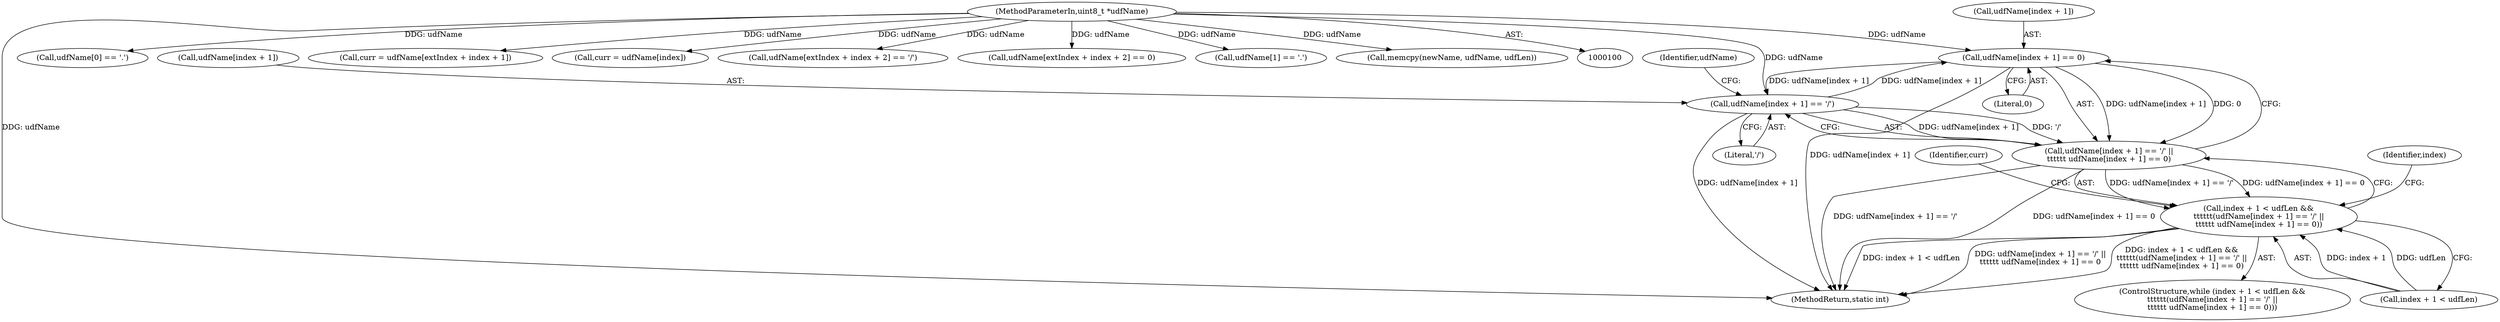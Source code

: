 digraph "0_linux_0e5cc9a40ada6046e6bc3bdfcd0c0d7e4b706b14_4@array" {
"1000209" [label="(Call,udfName[index + 1] == 0)"];
"1000202" [label="(Call,udfName[index + 1] == '/')"];
"1000209" [label="(Call,udfName[index + 1] == 0)"];
"1000103" [label="(MethodParameterIn,uint8_t *udfName)"];
"1000201" [label="(Call,udfName[index + 1] == '/' ||\n\t\t\t\t\t\t udfName[index + 1] == 0)"];
"1000195" [label="(Call,index + 1 < udfLen &&\n\t\t\t\t\t\t(udfName[index + 1] == '/' ||\n\t\t\t\t\t\t udfName[index + 1] == 0))"];
"1000209" [label="(Call,udfName[index + 1] == 0)"];
"1000133" [label="(Call,udfName[0] == '.')"];
"1000194" [label="(ControlStructure,while (index + 1 < udfLen &&\n\t\t\t\t\t\t(udfName[index + 1] == '/' ||\n\t\t\t\t\t\t udfName[index + 1] == 0)))"];
"1000463" [label="(MethodReturn,static int)"];
"1000210" [label="(Call,udfName[index + 1])"];
"1000203" [label="(Call,udfName[index + 1])"];
"1000295" [label="(Call,curr = udfName[extIndex + index + 1])"];
"1000195" [label="(Call,index + 1 < udfLen &&\n\t\t\t\t\t\t(udfName[index + 1] == '/' ||\n\t\t\t\t\t\t udfName[index + 1] == 0))"];
"1000174" [label="(Call,curr = udfName[index])"];
"1000335" [label="(Call,udfName[extIndex + index + 2] == '/')"];
"1000344" [label="(Call,udfName[extIndex + index + 2] == 0)"];
"1000211" [label="(Identifier,udfName)"];
"1000217" [label="(Identifier,index)"];
"1000201" [label="(Call,udfName[index + 1] == '/' ||\n\t\t\t\t\t\t udfName[index + 1] == 0)"];
"1000103" [label="(MethodParameterIn,uint8_t *udfName)"];
"1000146" [label="(Call,udfName[1] == '.')"];
"1000221" [label="(Identifier,curr)"];
"1000215" [label="(Literal,0)"];
"1000158" [label="(Call,memcpy(newName, udfName, udfLen))"];
"1000196" [label="(Call,index + 1 < udfLen)"];
"1000208" [label="(Literal,'/')"];
"1000202" [label="(Call,udfName[index + 1] == '/')"];
"1000209" -> "1000201"  [label="AST: "];
"1000209" -> "1000215"  [label="CFG: "];
"1000210" -> "1000209"  [label="AST: "];
"1000215" -> "1000209"  [label="AST: "];
"1000201" -> "1000209"  [label="CFG: "];
"1000209" -> "1000463"  [label="DDG: udfName[index + 1]"];
"1000209" -> "1000202"  [label="DDG: udfName[index + 1]"];
"1000209" -> "1000201"  [label="DDG: udfName[index + 1]"];
"1000209" -> "1000201"  [label="DDG: 0"];
"1000202" -> "1000209"  [label="DDG: udfName[index + 1]"];
"1000103" -> "1000209"  [label="DDG: udfName"];
"1000202" -> "1000201"  [label="AST: "];
"1000202" -> "1000208"  [label="CFG: "];
"1000203" -> "1000202"  [label="AST: "];
"1000208" -> "1000202"  [label="AST: "];
"1000211" -> "1000202"  [label="CFG: "];
"1000201" -> "1000202"  [label="CFG: "];
"1000202" -> "1000463"  [label="DDG: udfName[index + 1]"];
"1000202" -> "1000201"  [label="DDG: udfName[index + 1]"];
"1000202" -> "1000201"  [label="DDG: '/'"];
"1000103" -> "1000202"  [label="DDG: udfName"];
"1000103" -> "1000100"  [label="AST: "];
"1000103" -> "1000463"  [label="DDG: udfName"];
"1000103" -> "1000133"  [label="DDG: udfName"];
"1000103" -> "1000146"  [label="DDG: udfName"];
"1000103" -> "1000158"  [label="DDG: udfName"];
"1000103" -> "1000174"  [label="DDG: udfName"];
"1000103" -> "1000295"  [label="DDG: udfName"];
"1000103" -> "1000335"  [label="DDG: udfName"];
"1000103" -> "1000344"  [label="DDG: udfName"];
"1000201" -> "1000195"  [label="AST: "];
"1000195" -> "1000201"  [label="CFG: "];
"1000201" -> "1000463"  [label="DDG: udfName[index + 1] == 0"];
"1000201" -> "1000463"  [label="DDG: udfName[index + 1] == '/'"];
"1000201" -> "1000195"  [label="DDG: udfName[index + 1] == '/'"];
"1000201" -> "1000195"  [label="DDG: udfName[index + 1] == 0"];
"1000195" -> "1000194"  [label="AST: "];
"1000195" -> "1000196"  [label="CFG: "];
"1000196" -> "1000195"  [label="AST: "];
"1000217" -> "1000195"  [label="CFG: "];
"1000221" -> "1000195"  [label="CFG: "];
"1000195" -> "1000463"  [label="DDG: udfName[index + 1] == '/' ||\n\t\t\t\t\t\t udfName[index + 1] == 0"];
"1000195" -> "1000463"  [label="DDG: index + 1 < udfLen &&\n\t\t\t\t\t\t(udfName[index + 1] == '/' ||\n\t\t\t\t\t\t udfName[index + 1] == 0)"];
"1000195" -> "1000463"  [label="DDG: index + 1 < udfLen"];
"1000196" -> "1000195"  [label="DDG: index + 1"];
"1000196" -> "1000195"  [label="DDG: udfLen"];
}
